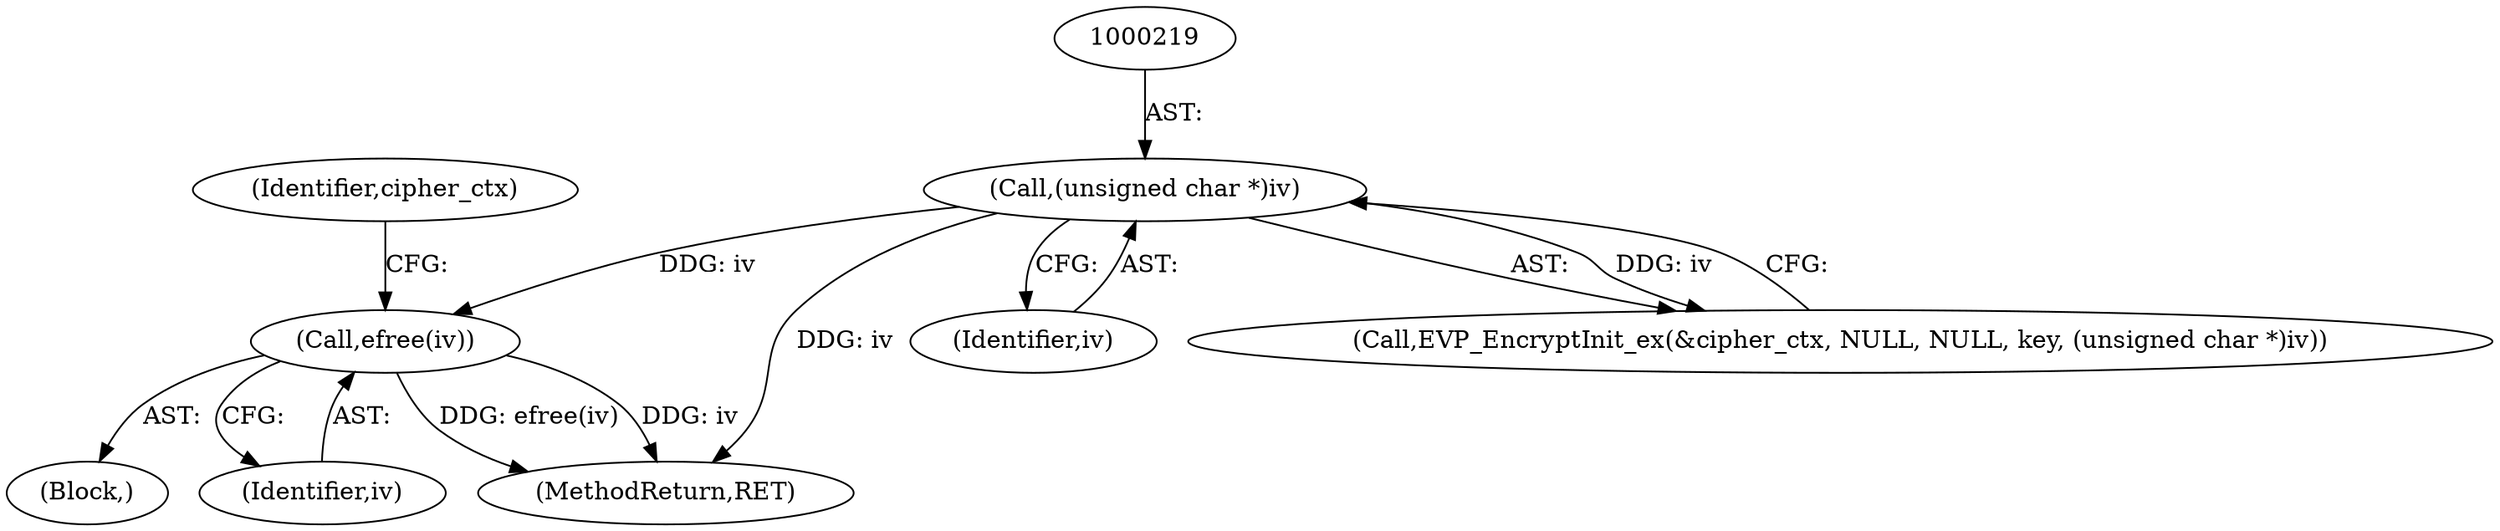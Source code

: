 digraph "0_php_270a406ac94b5fc5cc9ef59fc61e3b4b95648a3e@API" {
"1000304" [label="(Call,efree(iv))"];
"1000218" [label="(Call,(unsigned char *)iv)"];
"1000303" [label="(Block,)"];
"1000218" [label="(Call,(unsigned char *)iv)"];
"1000304" [label="(Call,efree(iv))"];
"1000305" [label="(Identifier,iv)"];
"1000220" [label="(Identifier,iv)"];
"1000309" [label="(MethodReturn,RET)"];
"1000308" [label="(Identifier,cipher_ctx)"];
"1000212" [label="(Call,EVP_EncryptInit_ex(&cipher_ctx, NULL, NULL, key, (unsigned char *)iv))"];
"1000304" -> "1000303"  [label="AST: "];
"1000304" -> "1000305"  [label="CFG: "];
"1000305" -> "1000304"  [label="AST: "];
"1000308" -> "1000304"  [label="CFG: "];
"1000304" -> "1000309"  [label="DDG: efree(iv)"];
"1000304" -> "1000309"  [label="DDG: iv"];
"1000218" -> "1000304"  [label="DDG: iv"];
"1000218" -> "1000212"  [label="AST: "];
"1000218" -> "1000220"  [label="CFG: "];
"1000219" -> "1000218"  [label="AST: "];
"1000220" -> "1000218"  [label="AST: "];
"1000212" -> "1000218"  [label="CFG: "];
"1000218" -> "1000309"  [label="DDG: iv"];
"1000218" -> "1000212"  [label="DDG: iv"];
}
